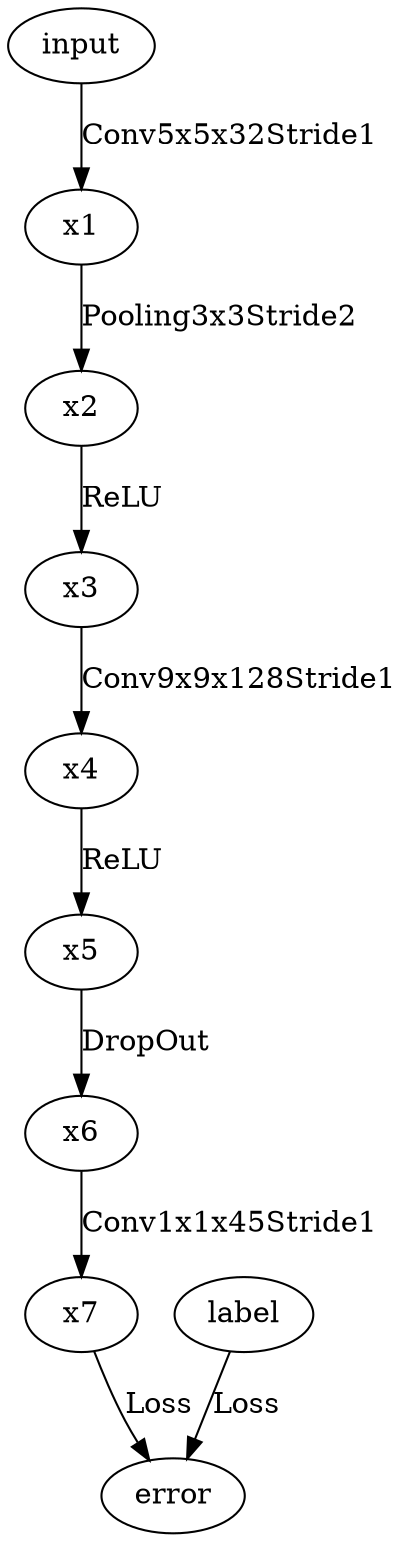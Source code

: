 digraph G {
input -> x1[label = Conv5x5x32Stride1];
x1 -> x2[label = Pooling3x3Stride2];
x2 -> x3[label = ReLU];
x3 -> x4[label = Conv9x9x128Stride1];
x4 -> x5[label = ReLU];
x5 -> x6[label = DropOut];
x6 -> x7[label = Conv1x1x45Stride1];
x7 -> error[label = Loss];
label -> error[label = Loss];
}
